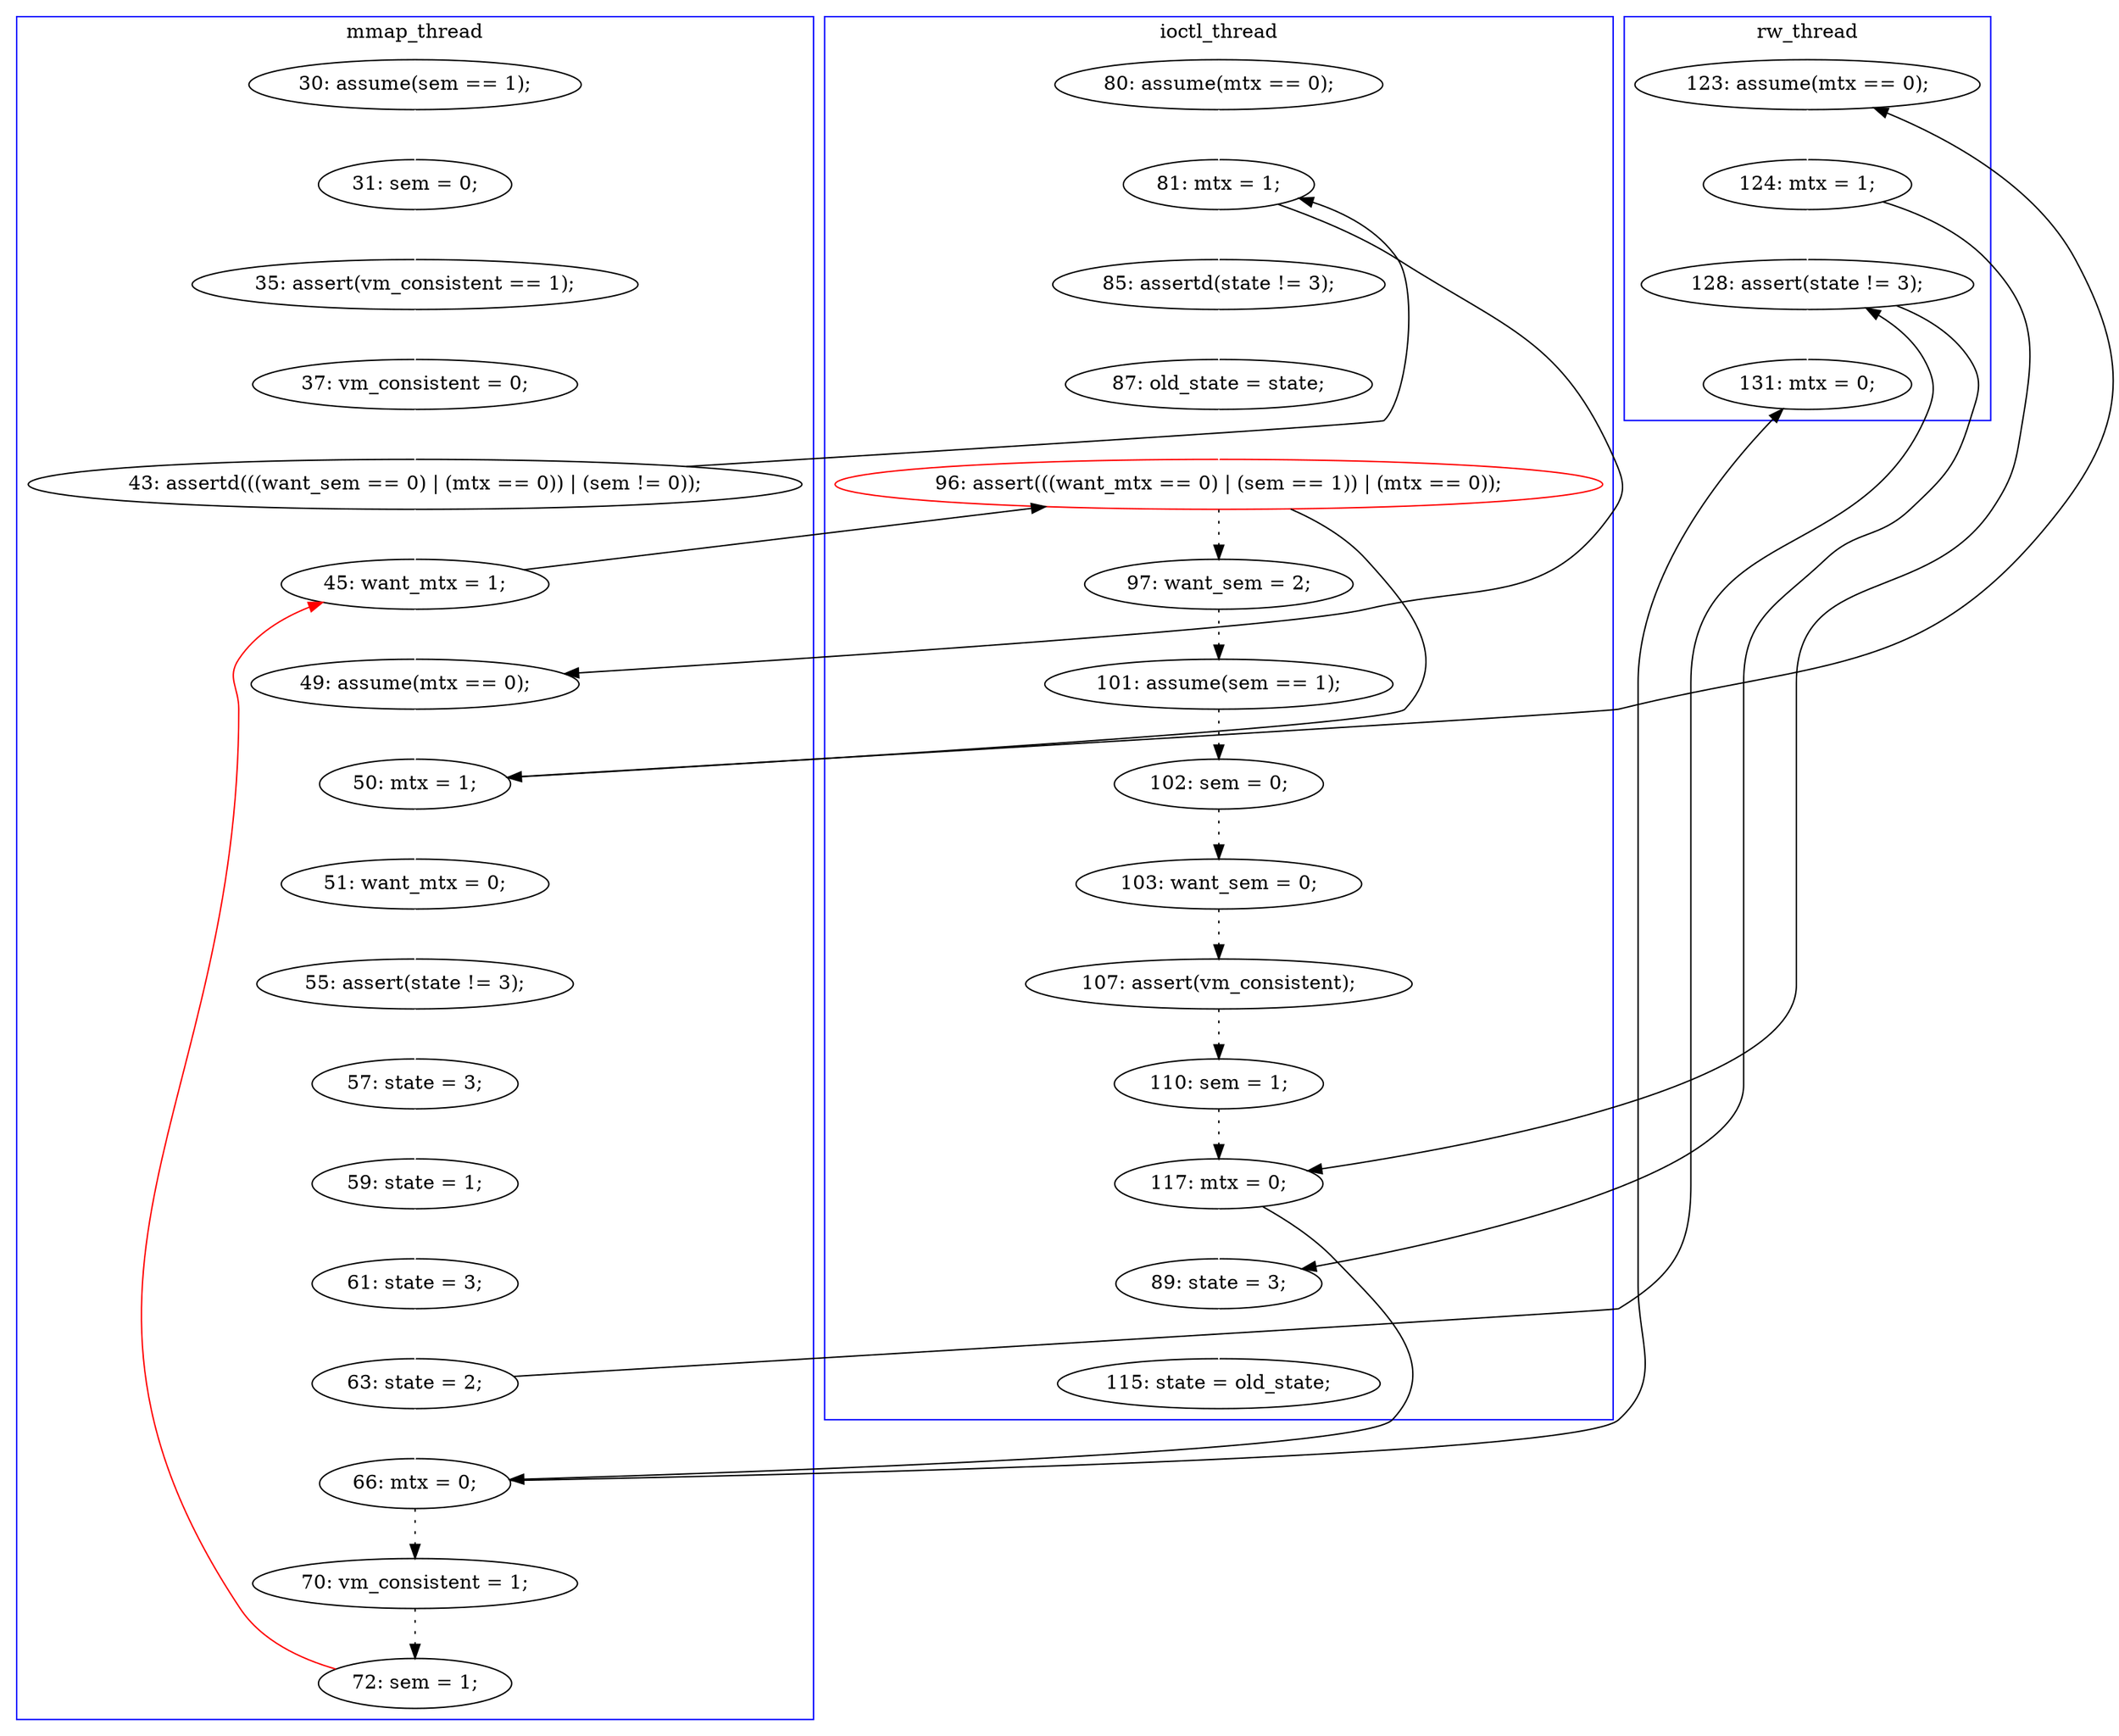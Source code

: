 digraph Counterexample {
	29 -> 30 [color = black, style = dotted]
	54 -> 55 [color = white, style = solid]
	20 -> 22 [color = white, style = solid]
	11 -> 12 [color = white, style = solid]
	41 -> 43 [color = white, style = solid]
	19 -> 20 [color = white, style = solid]
	18 -> 19 [color = white, style = solid]
	40 -> 44 [color = white, style = solid]
	47 -> 15 [color = red, style = solid, constraint = false]
	15 -> 24 [color = black, style = solid, constraint = false]
	32 -> 34 [color = white, style = solid]
	31 -> 36 [color = black, style = dotted]
	25 -> 26 [color = white, style = solid]
	34 -> 35 [color = white, style = solid]
	15 -> 25 [color = white, style = solid]
	42 -> 43 [color = black, style = solid, constraint = false]
	30 -> 31 [color = black, style = dotted]
	35 -> 37 [color = white, style = solid]
	19 -> 25 [color = black, style = solid, constraint = false]
	45 -> 47 [color = black, style = dotted]
	38 -> 42 [color = black, style = dotted]
	43 -> 46 [color = black, style = solid, constraint = false]
	36 -> 38 [color = black, style = dotted]
	13 -> 14 [color = white, style = solid]
	42 -> 54 [color = white, style = solid]
	14 -> 19 [color = black, style = solid, constraint = false]
	12 -> 13 [color = white, style = solid]
	43 -> 45 [color = black, style = dotted]
	40 -> 42 [color = black, style = solid, constraint = false]
	44 -> 46 [color = white, style = solid]
	14 -> 15 [color = white, style = solid]
	28 -> 29 [color = black, style = dotted]
	37 -> 41 [color = white, style = solid]
	22 -> 24 [color = white, style = solid]
	44 -> 54 [color = black, style = solid, constraint = false]
	39 -> 40 [color = white, style = solid]
	27 -> 32 [color = white, style = solid]
	41 -> 44 [color = black, style = solid, constraint = false]
	26 -> 27 [color = white, style = solid]
	10 -> 11 [color = white, style = solid]
	24 -> 28 [color = black, style = dotted]
	26 -> 39 [color = black, style = solid, constraint = false]
	24 -> 26 [color = black, style = solid, constraint = false]
	subgraph cluster3 {
		label = rw_thread
		color = blue
		46  [label = "131: mtx = 0;"]
		40  [label = "124: mtx = 1;"]
		39  [label = "123: assume(mtx == 0);"]
		44  [label = "128: assert(state != 3);"]
	}
	subgraph cluster2 {
		label = ioctl_thread
		color = blue
		31  [label = "103: want_sem = 0;"]
		54  [label = "89: state = 3;"]
		20  [label = "85: assertd(state != 3);"]
		36  [label = "107: assert(vm_consistent);"]
		22  [label = "87: old_state = state;"]
		24  [label = "96: assert(((want_mtx == 0) | (sem == 1)) | (mtx == 0));", color = red]
		55  [label = "115: state = old_state;"]
		29  [label = "101: assume(sem == 1);"]
		38  [label = "110: sem = 1;"]
		42  [label = "117: mtx = 0;"]
		19  [label = "81: mtx = 1;"]
		30  [label = "102: sem = 0;"]
		18  [label = "80: assume(mtx == 0);"]
		28  [label = "97: want_sem = 2;"]
	}
	subgraph cluster1 {
		label = mmap_thread
		color = blue
		32  [label = "55: assert(state != 3);"]
		27  [label = "51: want_mtx = 0;"]
		47  [label = "72: sem = 1;"]
		14  [label = "43: assertd(((want_sem == 0) | (mtx == 0)) | (sem != 0));"]
		25  [label = "49: assume(mtx == 0);"]
		43  [label = "66: mtx = 0;"]
		12  [label = "35: assert(vm_consistent == 1);"]
		41  [label = "63: state = 2;"]
		26  [label = "50: mtx = 1;"]
		13  [label = "37: vm_consistent = 0;"]
		37  [label = "61: state = 3;"]
		35  [label = "59: state = 1;"]
		34  [label = "57: state = 3;"]
		15  [label = "45: want_mtx = 1;"]
		11  [label = "31: sem = 0;"]
		10  [label = "30: assume(sem == 1);"]
		45  [label = "70: vm_consistent = 1;"]
	}
}